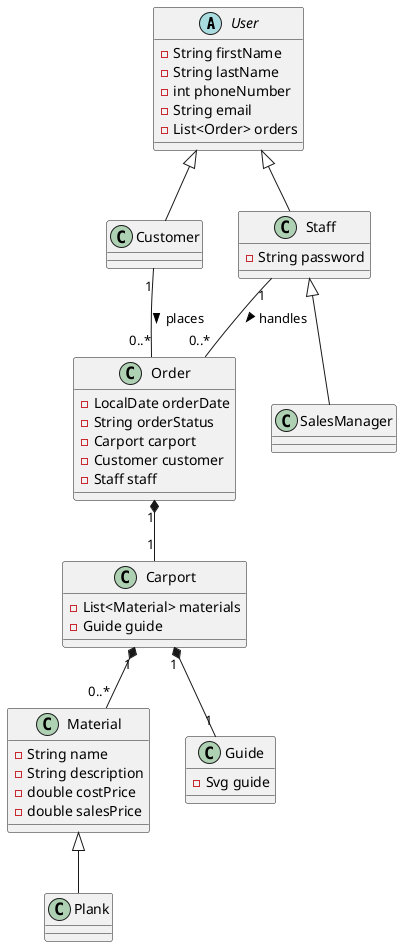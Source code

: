 @startuml

abstract class User {
  - String firstName
  - String lastName
  - int phoneNumber
  - String email
  - List<Order> orders
}

class Customer extends User

class Staff extends User {
  - String password
}

class SalesManager extends Staff

class Order {
  - LocalDate orderDate
  - String orderStatus
  - Carport carport
  - Customer customer
  - Staff staff
}

class Carport {
  - List<Material> materials
  - Guide guide
}

class Material {
  - String name
  - String description
  - double costPrice
  - double salesPrice
}

class Plank extends Material

class Guide {
  - Svg guide
}

' Relationships
Customer "1" -- "0..*" Order : places >
Staff "1" -- "0..*" Order : handles >
Order "1" *-- "1" Carport
Carport "1" *-- "0..*" Material
Carport "1" *-- "1" Guide

@enduml

